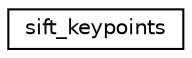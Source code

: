 digraph "Graphical Class Hierarchy"
{
  edge [fontname="Helvetica",fontsize="10",labelfontname="Helvetica",labelfontsize="10"];
  node [fontname="Helvetica",fontsize="10",shape=record];
  rankdir="LR";
  Node1 [label="sift_keypoints",height=0.2,width=0.4,color="black", fillcolor="white", style="filled",URL="$structsift__keypoints.html",tooltip="list of pointers to keypoint structures (variable size list) \"vector\" of keypoint struct (list of var..."];
}
